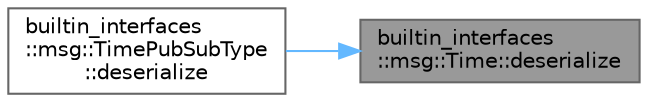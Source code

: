 digraph "builtin_interfaces::msg::Time::deserialize"
{
 // INTERACTIVE_SVG=YES
 // LATEX_PDF_SIZE
  bgcolor="transparent";
  edge [fontname=Helvetica,fontsize=10,labelfontname=Helvetica,labelfontsize=10];
  node [fontname=Helvetica,fontsize=10,shape=box,height=0.2,width=0.4];
  rankdir="RL";
  Node1 [id="Node000001",label="builtin_interfaces\l::msg::Time::deserialize",height=0.2,width=0.4,color="gray40", fillcolor="grey60", style="filled", fontcolor="black",tooltip="This function deserializes an object using CDR serialization."];
  Node1 -> Node2 [id="edge1_Node000001_Node000002",dir="back",color="steelblue1",style="solid",tooltip=" "];
  Node2 [id="Node000002",label="builtin_interfaces\l::msg::TimePubSubType\l::deserialize",height=0.2,width=0.4,color="grey40", fillcolor="white", style="filled",URL="$d6/d56/classbuiltin__interfaces_1_1msg_1_1TimePubSubType.html#a68b99aa3c3b623a7c03557d132e69d15",tooltip=" "];
}
